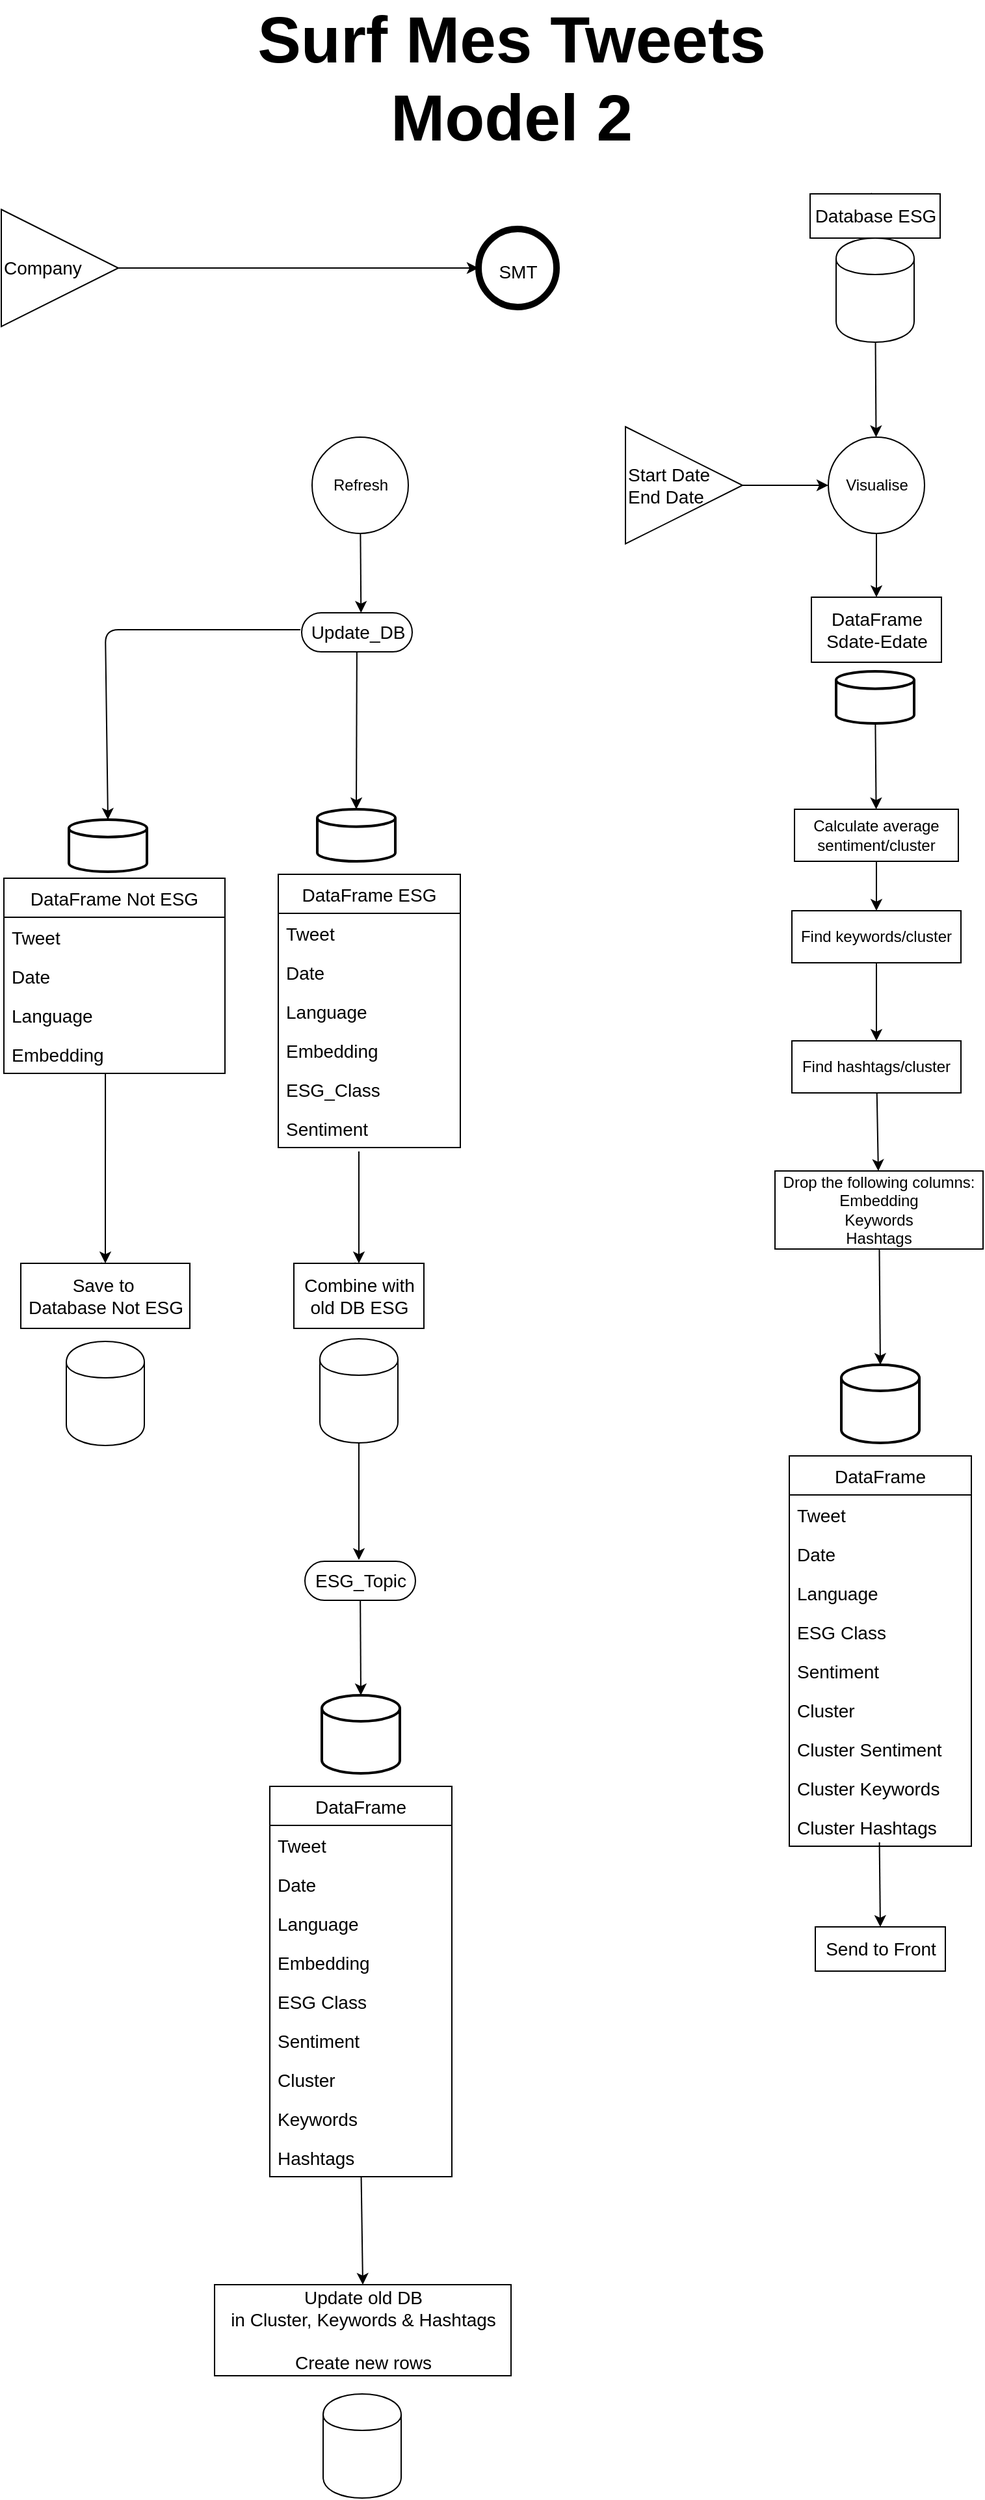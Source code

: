 <mxfile>
    <diagram id="laGwyEOiLua1Rv3XhEc0" name="Page-1">
        <mxGraphModel dx="798" dy="663" grid="1" gridSize="10" guides="1" tooltips="1" connect="1" arrows="1" fold="1" page="1" pageScale="1" pageWidth="850" pageHeight="1100" math="0" shadow="0">
            <root>
                <mxCell id="0"/>
                <mxCell id="1" parent="0"/>
                <mxCell id="3" value="&lt;font style=&quot;font-size: 50px&quot;&gt;&lt;b&gt;Surf Mes Tweets&lt;br&gt;Model 2&lt;/b&gt;&lt;br&gt;&lt;/font&gt;" style="text;html=1;align=center;verticalAlign=middle;resizable=0;points=[];autosize=1;strokeColor=none;fillColor=none;" parent="1" vertex="1">
                    <mxGeometry x="220" y="50" width="410" height="60" as="geometry"/>
                </mxCell>
                <mxCell id="85" style="edgeStyle=none;html=1;fontSize=14;" parent="1" source="5" target="84" edge="1">
                    <mxGeometry relative="1" as="geometry"/>
                </mxCell>
                <mxCell id="5" value="Visualise" style="shape=ellipse;html=1;dashed=0;whitespace=wrap;aspect=fixed;perimeter=ellipsePerimeter;" parent="1" vertex="1">
                    <mxGeometry x="669" y="356" width="74" height="74" as="geometry"/>
                </mxCell>
                <mxCell id="13" style="edgeStyle=none;html=1;entryX=0;entryY=0.5;entryDx=0;entryDy=0;fontSize=14;" parent="1" source="11" target="12" edge="1">
                    <mxGeometry relative="1" as="geometry"/>
                </mxCell>
                <mxCell id="11" value="Company" style="triangle;whiteSpace=wrap;html=1;fontSize=14;align=left;" parent="1" vertex="1">
                    <mxGeometry x="33" y="181" width="90" height="90" as="geometry"/>
                </mxCell>
                <mxCell id="12" value="&lt;font style=&quot;font-size: 14px&quot;&gt;SMT&lt;/font&gt;" style="shape=ellipse;html=1;dashed=0;whitespace=wrap;aspect=fixed;strokeWidth=5;perimeter=ellipsePerimeter;fontSize=23;" parent="1" vertex="1">
                    <mxGeometry x="400" y="196" width="60" height="60" as="geometry"/>
                </mxCell>
                <mxCell id="21" value="" style="edgeStyle=none;html=1;fontSize=14;entryX=0.537;entryY=0;entryDx=0;entryDy=0;entryPerimeter=0;" parent="1" source="16" target="22" edge="1">
                    <mxGeometry relative="1" as="geometry">
                        <mxPoint x="318" y="475" as="targetPoint"/>
                    </mxGeometry>
                </mxCell>
                <mxCell id="16" value="Refresh" style="shape=ellipse;html=1;dashed=0;whitespace=wrap;aspect=fixed;perimeter=ellipsePerimeter;" parent="1" vertex="1">
                    <mxGeometry x="272" y="356" width="74" height="74" as="geometry"/>
                </mxCell>
                <mxCell id="33" style="edgeStyle=none;html=1;entryX=0.5;entryY=0;entryDx=0;entryDy=0;entryPerimeter=0;fontSize=14;" parent="1" source="22" target="25" edge="1">
                    <mxGeometry relative="1" as="geometry"/>
                </mxCell>
                <mxCell id="40" style="edgeStyle=none;html=1;fontSize=14;entryX=0.5;entryY=0;entryDx=0;entryDy=0;entryPerimeter=0;" parent="1" target="46" edge="1">
                    <mxGeometry relative="1" as="geometry">
                        <mxPoint x="113" y="579" as="targetPoint"/>
                        <mxPoint x="263" y="504" as="sourcePoint"/>
                        <Array as="points">
                            <mxPoint x="113" y="504"/>
                        </Array>
                    </mxGeometry>
                </mxCell>
                <mxCell id="22" value="Update_DB" style="html=1;dashed=0;whitespace=wrap;shape=mxgraph.dfd.start;fontSize=14;" parent="1" vertex="1">
                    <mxGeometry x="264" y="491" width="85" height="30" as="geometry"/>
                </mxCell>
                <mxCell id="25" value="" style="strokeWidth=2;html=1;shape=mxgraph.flowchart.database;whiteSpace=wrap;fontSize=14;" parent="1" vertex="1">
                    <mxGeometry x="276" y="642" width="60" height="40" as="geometry"/>
                </mxCell>
                <mxCell id="26" value="DataFrame ESG" style="swimlane;fontStyle=0;childLayout=stackLayout;horizontal=1;startSize=30;horizontalStack=0;resizeParent=1;resizeParentMax=0;resizeLast=0;collapsible=1;marginBottom=0;fontSize=14;" parent="1" vertex="1">
                    <mxGeometry x="246" y="692" width="140" height="210" as="geometry"/>
                </mxCell>
                <mxCell id="27" value="Tweet" style="text;strokeColor=none;fillColor=none;align=left;verticalAlign=middle;spacingLeft=4;spacingRight=4;overflow=hidden;points=[[0,0.5],[1,0.5]];portConstraint=eastwest;rotatable=0;fontSize=14;" parent="26" vertex="1">
                    <mxGeometry y="30" width="140" height="30" as="geometry"/>
                </mxCell>
                <mxCell id="28" value="Date" style="text;strokeColor=none;fillColor=none;align=left;verticalAlign=middle;spacingLeft=4;spacingRight=4;overflow=hidden;points=[[0,0.5],[1,0.5]];portConstraint=eastwest;rotatable=0;fontSize=14;" parent="26" vertex="1">
                    <mxGeometry y="60" width="140" height="30" as="geometry"/>
                </mxCell>
                <mxCell id="29" value="Language" style="text;strokeColor=none;fillColor=none;align=left;verticalAlign=middle;spacingLeft=4;spacingRight=4;overflow=hidden;points=[[0,0.5],[1,0.5]];portConstraint=eastwest;rotatable=0;fontSize=14;" parent="26" vertex="1">
                    <mxGeometry y="90" width="140" height="30" as="geometry"/>
                </mxCell>
                <mxCell id="30" value="Embedding" style="text;strokeColor=none;fillColor=none;align=left;verticalAlign=middle;spacingLeft=4;spacingRight=4;overflow=hidden;points=[[0,0.5],[1,0.5]];portConstraint=eastwest;rotatable=0;fontSize=14;" parent="26" vertex="1">
                    <mxGeometry y="120" width="140" height="30" as="geometry"/>
                </mxCell>
                <mxCell id="31" value="ESG_Class" style="text;strokeColor=none;fillColor=none;align=left;verticalAlign=middle;spacingLeft=4;spacingRight=4;overflow=hidden;points=[[0,0.5],[1,0.5]];portConstraint=eastwest;rotatable=0;fontSize=14;" parent="26" vertex="1">
                    <mxGeometry y="150" width="140" height="30" as="geometry"/>
                </mxCell>
                <mxCell id="32" value="Sentiment" style="text;strokeColor=none;fillColor=none;align=left;verticalAlign=middle;spacingLeft=4;spacingRight=4;overflow=hidden;points=[[0,0.5],[1,0.5]];portConstraint=eastwest;rotatable=0;fontSize=14;" parent="26" vertex="1">
                    <mxGeometry y="180" width="140" height="30" as="geometry"/>
                </mxCell>
                <mxCell id="35" style="edgeStyle=none;html=1;entryX=0.5;entryY=0;entryDx=0;entryDy=0;fontSize=14;startArrow=none;" parent="1" source="37" edge="1">
                    <mxGeometry relative="1" as="geometry">
                        <mxPoint x="305" y="850" as="sourcePoint"/>
                        <mxPoint x="305" y="990" as="targetPoint"/>
                    </mxGeometry>
                </mxCell>
                <mxCell id="103" value="" style="edgeStyle=none;html=1;" parent="1" source="34" edge="1">
                    <mxGeometry relative="1" as="geometry">
                        <mxPoint x="308" y="1219" as="targetPoint"/>
                    </mxGeometry>
                </mxCell>
                <mxCell id="34" value="" style="shape=cylinder;whiteSpace=wrap;html=1;boundedLbl=1;backgroundOutline=1;fontSize=14;" parent="1" vertex="1">
                    <mxGeometry x="278" y="1049" width="60" height="80" as="geometry"/>
                </mxCell>
                <mxCell id="55" style="edgeStyle=none;html=1;entryX=0.5;entryY=0;entryDx=0;entryDy=0;fontSize=14;" parent="1" target="37" edge="1">
                    <mxGeometry relative="1" as="geometry">
                        <mxPoint x="308" y="905" as="sourcePoint"/>
                    </mxGeometry>
                </mxCell>
                <mxCell id="37" value="&amp;nbsp;Combine with&amp;nbsp;&lt;br&gt;old DB ESG" style="html=1;dashed=0;whitespace=wrap;fontSize=14;" parent="1" vertex="1">
                    <mxGeometry x="258" y="991" width="100" height="50" as="geometry"/>
                </mxCell>
                <mxCell id="41" value="DataFrame Not ESG" style="swimlane;fontStyle=0;childLayout=stackLayout;horizontal=1;startSize=30;horizontalStack=0;resizeParent=1;resizeParentMax=0;resizeLast=0;collapsible=1;marginBottom=0;fontSize=14;" parent="1" vertex="1">
                    <mxGeometry x="35" y="695" width="170" height="150" as="geometry"/>
                </mxCell>
                <mxCell id="42" value="Tweet" style="text;strokeColor=none;fillColor=none;align=left;verticalAlign=middle;spacingLeft=4;spacingRight=4;overflow=hidden;points=[[0,0.5],[1,0.5]];portConstraint=eastwest;rotatable=0;fontSize=14;" parent="41" vertex="1">
                    <mxGeometry y="30" width="170" height="30" as="geometry"/>
                </mxCell>
                <mxCell id="43" value="Date" style="text;strokeColor=none;fillColor=none;align=left;verticalAlign=middle;spacingLeft=4;spacingRight=4;overflow=hidden;points=[[0,0.5],[1,0.5]];portConstraint=eastwest;rotatable=0;fontSize=14;" parent="41" vertex="1">
                    <mxGeometry y="60" width="170" height="30" as="geometry"/>
                </mxCell>
                <mxCell id="44" value="Language" style="text;strokeColor=none;fillColor=none;align=left;verticalAlign=middle;spacingLeft=4;spacingRight=4;overflow=hidden;points=[[0,0.5],[1,0.5]];portConstraint=eastwest;rotatable=0;fontSize=14;" parent="41" vertex="1">
                    <mxGeometry y="90" width="170" height="30" as="geometry"/>
                </mxCell>
                <mxCell id="45" value="Embedding" style="text;strokeColor=none;fillColor=none;align=left;verticalAlign=middle;spacingLeft=4;spacingRight=4;overflow=hidden;points=[[0,0.5],[1,0.5]];portConstraint=eastwest;rotatable=0;fontSize=14;" parent="41" vertex="1">
                    <mxGeometry y="120" width="170" height="30" as="geometry"/>
                </mxCell>
                <mxCell id="46" value="" style="strokeWidth=2;html=1;shape=mxgraph.flowchart.database;whiteSpace=wrap;fontSize=14;" parent="1" vertex="1">
                    <mxGeometry x="85" y="650" width="60" height="40" as="geometry"/>
                </mxCell>
                <mxCell id="47" style="edgeStyle=none;html=1;entryX=0.5;entryY=0;entryDx=0;entryDy=0;fontSize=14;startArrow=none;" parent="1" source="49" edge="1">
                    <mxGeometry relative="1" as="geometry">
                        <mxPoint x="110" y="850" as="sourcePoint"/>
                        <mxPoint x="110" y="990" as="targetPoint"/>
                    </mxGeometry>
                </mxCell>
                <mxCell id="48" value="" style="shape=cylinder;whiteSpace=wrap;html=1;boundedLbl=1;backgroundOutline=1;fontSize=14;" parent="1" vertex="1">
                    <mxGeometry x="83" y="1051" width="60" height="80" as="geometry"/>
                </mxCell>
                <mxCell id="50" style="edgeStyle=none;html=1;entryX=0.5;entryY=0;entryDx=0;entryDy=0;fontSize=14;exitX=0.459;exitY=1;exitDx=0;exitDy=0;exitPerimeter=0;" parent="1" source="45" target="49" edge="1">
                    <mxGeometry relative="1" as="geometry">
                        <mxPoint x="23" y="885" as="sourcePoint"/>
                    </mxGeometry>
                </mxCell>
                <mxCell id="49" value="Save to&amp;nbsp;&lt;br&gt;Database Not ESG" style="html=1;dashed=0;whitespace=wrap;fontSize=14;" parent="1" vertex="1">
                    <mxGeometry x="48" y="991" width="130" height="50" as="geometry"/>
                </mxCell>
                <mxCell id="51" style="edgeStyle=none;html=1;entryX=0.5;entryY=0;entryDx=0;entryDy=0;fontSize=14;startArrow=none;" parent="1" source="53" edge="1">
                    <mxGeometry relative="1" as="geometry">
                        <mxPoint x="702" y="28" as="sourcePoint"/>
                        <mxPoint x="702" y="168" as="targetPoint"/>
                    </mxGeometry>
                </mxCell>
                <mxCell id="54" style="edgeStyle=none;html=1;fontSize=14;" parent="1" source="52" target="5" edge="1">
                    <mxGeometry relative="1" as="geometry"/>
                </mxCell>
                <mxCell id="52" value="" style="shape=cylinder;whiteSpace=wrap;html=1;boundedLbl=1;backgroundOutline=1;fontSize=14;" parent="1" vertex="1">
                    <mxGeometry x="675" y="203" width="60" height="80" as="geometry"/>
                </mxCell>
                <mxCell id="53" value="Database ESG" style="html=1;dashed=0;whitespace=wrap;fontSize=14;" parent="1" vertex="1">
                    <mxGeometry x="655" y="169" width="100" height="34" as="geometry"/>
                </mxCell>
                <mxCell id="57" style="edgeStyle=none;html=1;fontSize=14;" parent="1" source="56" target="5" edge="1">
                    <mxGeometry relative="1" as="geometry">
                        <mxPoint x="703" y="393" as="targetPoint"/>
                    </mxGeometry>
                </mxCell>
                <mxCell id="56" value="Start Date&lt;br&gt;End Date" style="triangle;whiteSpace=wrap;html=1;fontSize=14;align=left;" parent="1" vertex="1">
                    <mxGeometry x="513" y="348" width="90" height="90" as="geometry"/>
                </mxCell>
                <mxCell id="127" style="edgeStyle=none;html=1;" parent="1" source="59" target="121" edge="1">
                    <mxGeometry relative="1" as="geometry"/>
                </mxCell>
                <mxCell id="59" value="" style="strokeWidth=2;html=1;shape=mxgraph.flowchart.database;whiteSpace=wrap;fontSize=14;" parent="1" vertex="1">
                    <mxGeometry x="675" y="536" width="60" height="40" as="geometry"/>
                </mxCell>
                <mxCell id="84" value="DataFrame&lt;br&gt;Sdate-Edate" style="html=1;dashed=0;whitespace=wrap;fontSize=14;" parent="1" vertex="1">
                    <mxGeometry x="656" y="479" width="100" height="50" as="geometry"/>
                </mxCell>
                <mxCell id="86" value="" style="strokeWidth=2;html=1;shape=mxgraph.flowchart.database;whiteSpace=wrap;fontSize=14;" parent="1" vertex="1">
                    <mxGeometry x="679" y="1069" width="60" height="60" as="geometry"/>
                </mxCell>
                <mxCell id="87" value="DataFrame" style="swimlane;fontStyle=0;childLayout=stackLayout;horizontal=1;startSize=30;horizontalStack=0;resizeParent=1;resizeParentMax=0;resizeLast=0;collapsible=1;marginBottom=0;fontSize=14;" parent="1" vertex="1">
                    <mxGeometry x="639" y="1139" width="140" height="300" as="geometry"/>
                </mxCell>
                <mxCell id="88" value="Tweet" style="text;strokeColor=none;fillColor=none;align=left;verticalAlign=middle;spacingLeft=4;spacingRight=4;overflow=hidden;points=[[0,0.5],[1,0.5]];portConstraint=eastwest;rotatable=0;fontSize=14;" parent="87" vertex="1">
                    <mxGeometry y="30" width="140" height="30" as="geometry"/>
                </mxCell>
                <mxCell id="89" value="Date" style="text;strokeColor=none;fillColor=none;align=left;verticalAlign=middle;spacingLeft=4;spacingRight=4;overflow=hidden;points=[[0,0.5],[1,0.5]];portConstraint=eastwest;rotatable=0;fontSize=14;" parent="87" vertex="1">
                    <mxGeometry y="60" width="140" height="30" as="geometry"/>
                </mxCell>
                <mxCell id="90" value="Language" style="text;strokeColor=none;fillColor=none;align=left;verticalAlign=middle;spacingLeft=4;spacingRight=4;overflow=hidden;points=[[0,0.5],[1,0.5]];portConstraint=eastwest;rotatable=0;fontSize=14;" parent="87" vertex="1">
                    <mxGeometry y="90" width="140" height="30" as="geometry"/>
                </mxCell>
                <mxCell id="92" value="ESG Class" style="text;strokeColor=none;fillColor=none;align=left;verticalAlign=middle;spacingLeft=4;spacingRight=4;overflow=hidden;points=[[0,0.5],[1,0.5]];portConstraint=eastwest;rotatable=0;fontSize=14;" parent="87" vertex="1">
                    <mxGeometry y="120" width="140" height="30" as="geometry"/>
                </mxCell>
                <mxCell id="93" value="Sentiment" style="text;strokeColor=none;fillColor=none;align=left;verticalAlign=middle;spacingLeft=4;spacingRight=4;overflow=hidden;points=[[0,0.5],[1,0.5]];portConstraint=eastwest;rotatable=0;fontSize=14;" parent="87" vertex="1">
                    <mxGeometry y="150" width="140" height="30" as="geometry"/>
                </mxCell>
                <mxCell id="94" value="Cluster" style="text;strokeColor=none;fillColor=none;align=left;verticalAlign=middle;spacingLeft=4;spacingRight=4;overflow=hidden;points=[[0,0.5],[1,0.5]];portConstraint=eastwest;rotatable=0;fontSize=14;" parent="87" vertex="1">
                    <mxGeometry y="180" width="140" height="30" as="geometry"/>
                </mxCell>
                <mxCell id="95" value="Cluster Sentiment" style="text;strokeColor=none;fillColor=none;align=left;verticalAlign=middle;spacingLeft=4;spacingRight=4;overflow=hidden;points=[[0,0.5],[1,0.5]];portConstraint=eastwest;rotatable=0;fontSize=14;" parent="87" vertex="1">
                    <mxGeometry y="210" width="140" height="30" as="geometry"/>
                </mxCell>
                <mxCell id="96" value="Cluster Keywords" style="text;strokeColor=none;fillColor=none;align=left;verticalAlign=middle;spacingLeft=4;spacingRight=4;overflow=hidden;points=[[0,0.5],[1,0.5]];portConstraint=eastwest;rotatable=0;fontSize=14;" parent="87" vertex="1">
                    <mxGeometry y="240" width="140" height="30" as="geometry"/>
                </mxCell>
                <mxCell id="97" value="Cluster Hashtags" style="text;strokeColor=none;fillColor=none;align=left;verticalAlign=middle;spacingLeft=4;spacingRight=4;overflow=hidden;points=[[0,0.5],[1,0.5]];portConstraint=eastwest;rotatable=0;fontSize=14;" parent="87" vertex="1">
                    <mxGeometry y="270" width="140" height="30" as="geometry"/>
                </mxCell>
                <mxCell id="100" style="edgeStyle=none;html=1;fontSize=14;entryX=0.5;entryY=0;entryDx=0;entryDy=0;exitX=0.495;exitY=0.901;exitDx=0;exitDy=0;exitPerimeter=0;" parent="1" source="97" target="99" edge="1">
                    <mxGeometry relative="1" as="geometry">
                        <mxPoint x="665" y="1469" as="sourcePoint"/>
                    </mxGeometry>
                </mxCell>
                <mxCell id="99" value="Send to Front" style="html=1;dashed=0;whitespace=wrap;fontSize=14;" parent="1" vertex="1">
                    <mxGeometry x="659" y="1501" width="100" height="34" as="geometry"/>
                </mxCell>
                <mxCell id="116" style="edgeStyle=none;html=1;entryX=0.5;entryY=0;entryDx=0;entryDy=0;entryPerimeter=0;" parent="1" source="104" target="105" edge="1">
                    <mxGeometry relative="1" as="geometry"/>
                </mxCell>
                <mxCell id="104" value="ESG_Topic" style="html=1;dashed=0;whitespace=wrap;shape=mxgraph.dfd.start;fontSize=14;" parent="1" vertex="1">
                    <mxGeometry x="266.5" y="1220" width="85" height="30" as="geometry"/>
                </mxCell>
                <mxCell id="105" value="" style="strokeWidth=2;html=1;shape=mxgraph.flowchart.database;whiteSpace=wrap;fontSize=14;" parent="1" vertex="1">
                    <mxGeometry x="279.5" y="1323" width="60" height="60" as="geometry"/>
                </mxCell>
                <mxCell id="106" value="DataFrame" style="swimlane;fontStyle=0;childLayout=stackLayout;horizontal=1;startSize=30;horizontalStack=0;resizeParent=1;resizeParentMax=0;resizeLast=0;collapsible=1;marginBottom=0;fontSize=14;" parent="1" vertex="1">
                    <mxGeometry x="239.5" y="1393" width="140" height="300" as="geometry"/>
                </mxCell>
                <mxCell id="107" value="Tweet" style="text;strokeColor=none;fillColor=none;align=left;verticalAlign=middle;spacingLeft=4;spacingRight=4;overflow=hidden;points=[[0,0.5],[1,0.5]];portConstraint=eastwest;rotatable=0;fontSize=14;" parent="106" vertex="1">
                    <mxGeometry y="30" width="140" height="30" as="geometry"/>
                </mxCell>
                <mxCell id="108" value="Date" style="text;strokeColor=none;fillColor=none;align=left;verticalAlign=middle;spacingLeft=4;spacingRight=4;overflow=hidden;points=[[0,0.5],[1,0.5]];portConstraint=eastwest;rotatable=0;fontSize=14;" parent="106" vertex="1">
                    <mxGeometry y="60" width="140" height="30" as="geometry"/>
                </mxCell>
                <mxCell id="109" value="Language" style="text;strokeColor=none;fillColor=none;align=left;verticalAlign=middle;spacingLeft=4;spacingRight=4;overflow=hidden;points=[[0,0.5],[1,0.5]];portConstraint=eastwest;rotatable=0;fontSize=14;" parent="106" vertex="1">
                    <mxGeometry y="90" width="140" height="30" as="geometry"/>
                </mxCell>
                <mxCell id="110" value="Embedding" style="text;strokeColor=none;fillColor=none;align=left;verticalAlign=middle;spacingLeft=4;spacingRight=4;overflow=hidden;points=[[0,0.5],[1,0.5]];portConstraint=eastwest;rotatable=0;fontSize=14;" parent="106" vertex="1">
                    <mxGeometry y="120" width="140" height="30" as="geometry"/>
                </mxCell>
                <mxCell id="111" value="ESG Class" style="text;strokeColor=none;fillColor=none;align=left;verticalAlign=middle;spacingLeft=4;spacingRight=4;overflow=hidden;points=[[0,0.5],[1,0.5]];portConstraint=eastwest;rotatable=0;fontSize=14;" parent="106" vertex="1">
                    <mxGeometry y="150" width="140" height="30" as="geometry"/>
                </mxCell>
                <mxCell id="112" value="Sentiment" style="text;strokeColor=none;fillColor=none;align=left;verticalAlign=middle;spacingLeft=4;spacingRight=4;overflow=hidden;points=[[0,0.5],[1,0.5]];portConstraint=eastwest;rotatable=0;fontSize=14;" parent="106" vertex="1">
                    <mxGeometry y="180" width="140" height="30" as="geometry"/>
                </mxCell>
                <mxCell id="113" value="Cluster" style="text;strokeColor=none;fillColor=none;align=left;verticalAlign=middle;spacingLeft=4;spacingRight=4;overflow=hidden;points=[[0,0.5],[1,0.5]];portConstraint=eastwest;rotatable=0;fontSize=14;" parent="106" vertex="1">
                    <mxGeometry y="210" width="140" height="30" as="geometry"/>
                </mxCell>
                <mxCell id="114" value="Keywords" style="text;strokeColor=none;fillColor=none;align=left;verticalAlign=middle;spacingLeft=4;spacingRight=4;overflow=hidden;points=[[0,0.5],[1,0.5]];portConstraint=eastwest;rotatable=0;fontSize=14;" parent="106" vertex="1">
                    <mxGeometry y="240" width="140" height="30" as="geometry"/>
                </mxCell>
                <mxCell id="115" value="Hashtags" style="text;strokeColor=none;fillColor=none;align=left;verticalAlign=middle;spacingLeft=4;spacingRight=4;overflow=hidden;points=[[0,0.5],[1,0.5]];portConstraint=eastwest;rotatable=0;fontSize=14;" parent="106" vertex="1">
                    <mxGeometry y="270" width="140" height="30" as="geometry"/>
                </mxCell>
                <mxCell id="118" value="" style="shape=cylinder;whiteSpace=wrap;html=1;boundedLbl=1;backgroundOutline=1;fontSize=14;" parent="1" vertex="1">
                    <mxGeometry x="280.5" y="1860" width="60" height="80" as="geometry"/>
                </mxCell>
                <mxCell id="120" style="edgeStyle=none;html=1;exitX=0.502;exitY=1.001;exitDx=0;exitDy=0;exitPerimeter=0;entryX=0.5;entryY=0;entryDx=0;entryDy=0;" parent="1" source="115" target="119" edge="1">
                    <mxGeometry relative="1" as="geometry">
                        <mxPoint x="262" y="1713" as="targetPoint"/>
                    </mxGeometry>
                </mxCell>
                <mxCell id="119" value="Update old DB &lt;br&gt;in Cluster, Keywords &amp;amp; Hashtags&lt;br&gt;&amp;nbsp;&lt;br&gt;Create new rows" style="html=1;dashed=0;whitespace=wrap;fontSize=14;" parent="1" vertex="1">
                    <mxGeometry x="197" y="1776" width="228" height="70" as="geometry"/>
                </mxCell>
                <mxCell id="129" style="edgeStyle=none;html=1;entryX=0.5;entryY=0;entryDx=0;entryDy=0;" parent="1" source="121" target="122" edge="1">
                    <mxGeometry relative="1" as="geometry"/>
                </mxCell>
                <mxCell id="121" value="Calculate average sentiment/cluster" style="rounded=0;whiteSpace=wrap;html=1;" parent="1" vertex="1">
                    <mxGeometry x="643" y="642" width="126" height="40" as="geometry"/>
                </mxCell>
                <mxCell id="130" style="edgeStyle=none;html=1;entryX=0.5;entryY=0;entryDx=0;entryDy=0;" parent="1" source="122" target="124" edge="1">
                    <mxGeometry relative="1" as="geometry"/>
                </mxCell>
                <mxCell id="122" value="Find keywords/cluster" style="whiteSpace=wrap;html=1;rounded=0;" parent="1" vertex="1">
                    <mxGeometry x="641" y="720" width="130" height="40" as="geometry"/>
                </mxCell>
                <mxCell id="132" style="edgeStyle=none;html=1;" parent="1" source="124" target="131" edge="1">
                    <mxGeometry relative="1" as="geometry"/>
                </mxCell>
                <mxCell id="124" value="Find hashtags/cluster" style="whiteSpace=wrap;html=1;rounded=0;" parent="1" vertex="1">
                    <mxGeometry x="641" y="820" width="130" height="40" as="geometry"/>
                </mxCell>
                <mxCell id="133" style="edgeStyle=none;html=1;entryX=0.5;entryY=0;entryDx=0;entryDy=0;entryPerimeter=0;" parent="1" source="131" target="86" edge="1">
                    <mxGeometry relative="1" as="geometry"/>
                </mxCell>
                <mxCell id="131" value="Drop the following columns:&lt;br&gt;Embedding&lt;br&gt;Keywords&lt;br&gt;Hashtags" style="whiteSpace=wrap;html=1;rounded=0;" parent="1" vertex="1">
                    <mxGeometry x="628" y="920" width="160" height="60" as="geometry"/>
                </mxCell>
            </root>
        </mxGraphModel>
    </diagram>
</mxfile>